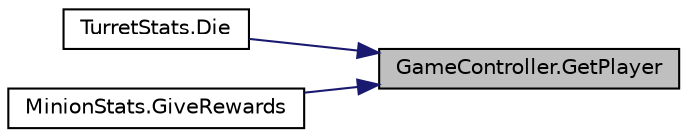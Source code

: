 digraph "GameController.GetPlayer"
{
 // INTERACTIVE_SVG=YES
 // LATEX_PDF_SIZE
  edge [fontname="Helvetica",fontsize="10",labelfontname="Helvetica",labelfontsize="10"];
  node [fontname="Helvetica",fontsize="10",shape=record];
  rankdir="RL";
  Node1 [label="GameController.GetPlayer",height=0.2,width=0.4,color="black", fillcolor="grey75", style="filled", fontcolor="black",tooltip="Get a player GameObject by name."];
  Node1 -> Node2 [dir="back",color="midnightblue",fontsize="10",style="solid",fontname="Helvetica"];
  Node2 [label="TurretStats.Die",height=0.2,width=0.4,color="black", fillcolor="white", style="filled",URL="$class_turret_stats.html#afba2a2bb8d56fba966bb1c8ff069b63a",tooltip="Function that implements what is done when this entity dies."];
  Node1 -> Node3 [dir="back",color="midnightblue",fontsize="10",style="solid",fontname="Helvetica"];
  Node3 [label="MinionStats.GiveRewards",height=0.2,width=0.4,color="black", fillcolor="white", style="filled",URL="$class_minion_stats.html#a6d9ddd98313b1be90a14a331602409bf",tooltip="When this entity dies, it gives to the killer this bounty"];
}
